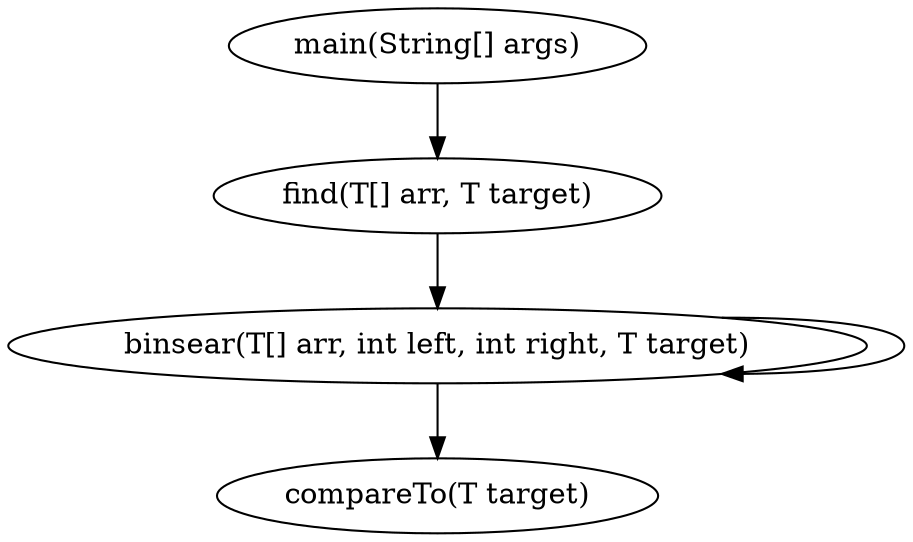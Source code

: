 digraph CallGraph {
    // Nodes
    "main(String[])" [label="main(String[] args)"];
    "find(T[], T)" [label="find(T[] arr, T target)"];
    "binsear(T[], int, int, T)" [label="binsear(T[] arr, int left, int right, T target)"];
    "compareTo(T)" [label="compareTo(T target)"];

    // Edges
    "main(String[])" -> "find(T[], T)";
    "find(T[], T)" -> "binsear(T[], int, int, T)";
    "binsear(T[], int, int, T)" -> "compareTo(T)";
    "binsear(T[], int, int, T)" -> "binsear(T[], int, int, T)";
}

